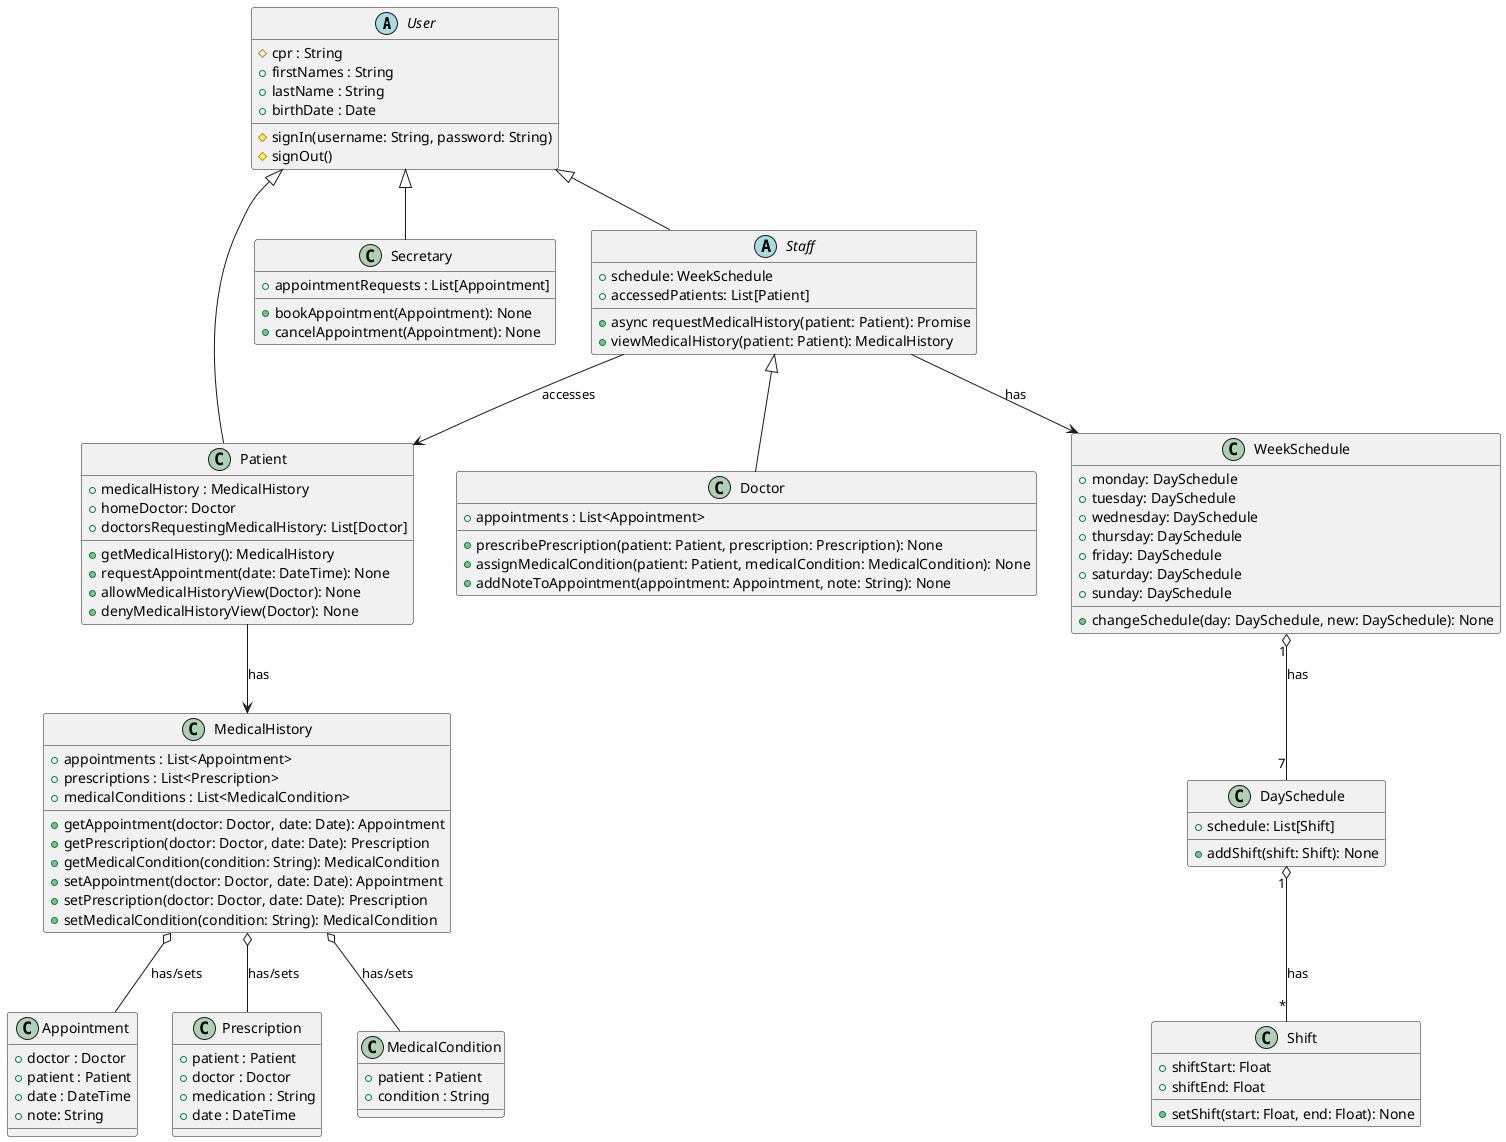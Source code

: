 @startuml

abstract User {
  # cpr : String
  + firstNames : String
  + lastName : String
  + birthDate : Date
  # signIn(username: String, password: String)
  # signOut()
}

class Patient extends User {
    + medicalHistory : MedicalHistory
    + homeDoctor: Doctor
    + doctorsRequestingMedicalHistory: List[Doctor]
    + getMedicalHistory(): MedicalHistory
    + requestAppointment(date: DateTime): None
    + allowMedicalHistoryView(Doctor): None
    + denyMedicalHistoryView(Doctor): None
}

class Secretary extends User {
    + appointmentRequests : List[Appointment]
    + bookAppointment(Appointment): None
    + cancelAppointment(Appointment): None
}

abstract Staff extends User {
  + schedule: WeekSchedule
  + accessedPatients: List[Patient]
  + async requestMedicalHistory(patient: Patient): Promise
  + viewMedicalHistory(patient: Patient): MedicalHistory
}

class Doctor extends Staff {
  + appointments : List<Appointment>
  + prescribePrescription(patient: Patient, prescription: Prescription): None
  + assignMedicalCondition(patient: Patient, medicalCondition: MedicalCondition): None
  + addNoteToAppointment(appointment: Appointment, note: String): None
}

class WeekSchedule {
    + monday: DaySchedule
    + tuesday: DaySchedule
    + wednesday: DaySchedule
    + thursday: DaySchedule
    + friday: DaySchedule
    + saturday: DaySchedule
    + sunday: DaySchedule
    + changeSchedule(day: DaySchedule, new: DaySchedule): None
}

class DaySchedule {
    + schedule: List[Shift]
    + addShift(shift: Shift): None
}

class Shift {
    + shiftStart: Float
    + shiftEnd: Float
    + setShift(start: Float, end: Float): None
}

class Appointment {
  + doctor : Doctor
  + patient : Patient
  + date : DateTime
  + note: String
}

class Prescription {
  + patient : Patient
  + doctor : Doctor
  + medication : String
  + date : DateTime
}

class MedicalHistory {
    + appointments : List<Appointment>
    + prescriptions : List<Prescription>
    + medicalConditions : List<MedicalCondition>
    + getAppointment(doctor: Doctor, date: Date): Appointment
    + getPrescription(doctor: Doctor, date: Date): Prescription
    + getMedicalCondition(condition: String): MedicalCondition
    + setAppointment(doctor: Doctor, date: Date): Appointment
    + setPrescription(doctor: Doctor, date: Date): Prescription
    + setMedicalCondition(condition: String): MedicalCondition
}

class MedicalCondition {
  + patient : Patient
  + condition : String
}

'User --> Patient : is a
'User --> Staff : is a
'Staff --> Doctor : is a
DaySchedule "1" o-- "*" Shift: has
WeekSchedule "1" o-- "7" DaySchedule: has
Patient --> MedicalHistory : has
Staff --> Patient : accesses
Staff --> WeekSchedule : has
MedicalHistory o-- Appointment : has/sets
MedicalHistory o-- Prescription : has/sets
MedicalHistory o-- MedicalCondition : has/sets

@enduml
